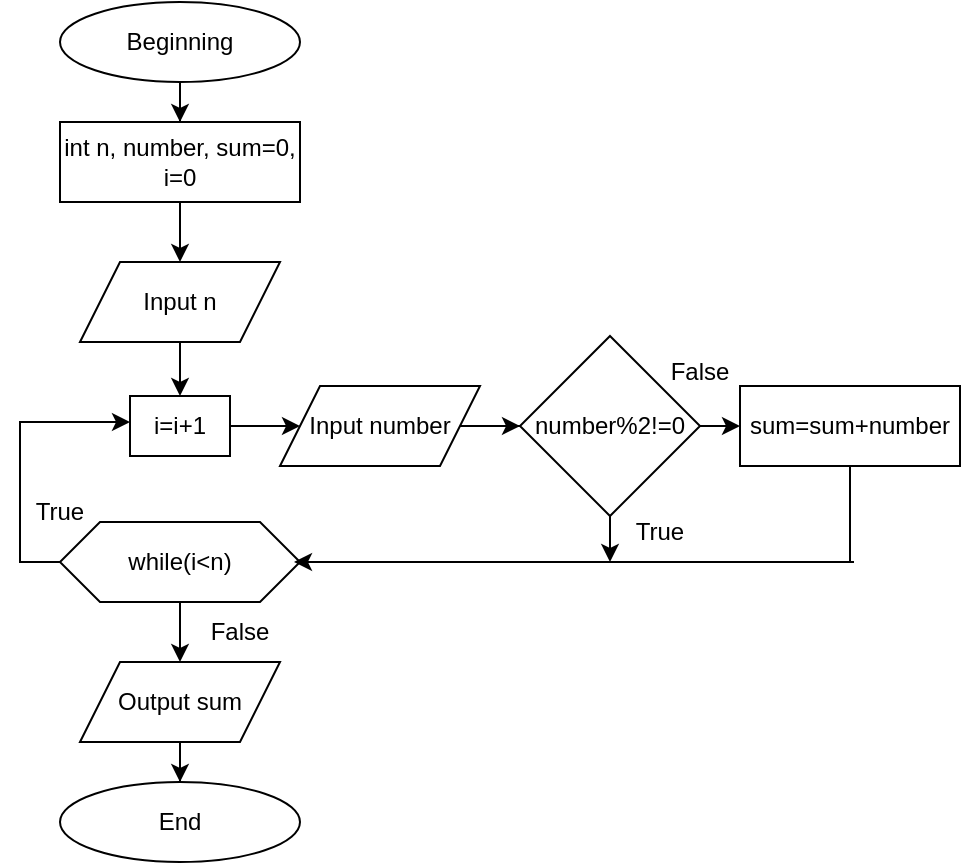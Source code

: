 <mxfile version="22.1.8" type="github">
  <diagram name="Страница — 1" id="Ipm3lWXLyAhJRRHfVkjc">
    <mxGraphModel dx="1050" dy="565" grid="1" gridSize="10" guides="1" tooltips="1" connect="1" arrows="1" fold="1" page="1" pageScale="1" pageWidth="827" pageHeight="1169" math="0" shadow="0">
      <root>
        <mxCell id="0" />
        <mxCell id="1" parent="0" />
        <mxCell id="dkb06LC9kJ7bP2gEYbqL-3" value="" style="edgeStyle=orthogonalEdgeStyle;rounded=0;orthogonalLoop=1;jettySize=auto;html=1;" parent="1" source="dkb06LC9kJ7bP2gEYbqL-1" target="dkb06LC9kJ7bP2gEYbqL-2" edge="1">
          <mxGeometry relative="1" as="geometry" />
        </mxCell>
        <mxCell id="dkb06LC9kJ7bP2gEYbqL-1" value="Beginning" style="ellipse;whiteSpace=wrap;html=1;" parent="1" vertex="1">
          <mxGeometry x="350" y="40" width="120" height="40" as="geometry" />
        </mxCell>
        <mxCell id="dkb06LC9kJ7bP2gEYbqL-5" value="" style="edgeStyle=orthogonalEdgeStyle;rounded=0;orthogonalLoop=1;jettySize=auto;html=1;" parent="1" source="dkb06LC9kJ7bP2gEYbqL-2" target="dkb06LC9kJ7bP2gEYbqL-4" edge="1">
          <mxGeometry relative="1" as="geometry" />
        </mxCell>
        <mxCell id="dkb06LC9kJ7bP2gEYbqL-2" value="int n, number, sum=0, i=0" style="rounded=0;whiteSpace=wrap;html=1;" parent="1" vertex="1">
          <mxGeometry x="350" y="100" width="120" height="40" as="geometry" />
        </mxCell>
        <mxCell id="UDi1VYqtjq6vkM6t31ps-3" value="" style="edgeStyle=orthogonalEdgeStyle;rounded=0;orthogonalLoop=1;jettySize=auto;html=1;" edge="1" parent="1" source="dkb06LC9kJ7bP2gEYbqL-4" target="UDi1VYqtjq6vkM6t31ps-1">
          <mxGeometry relative="1" as="geometry" />
        </mxCell>
        <mxCell id="dkb06LC9kJ7bP2gEYbqL-4" value="Input n" style="shape=parallelogram;perimeter=parallelogramPerimeter;whiteSpace=wrap;html=1;fixedSize=1;" parent="1" vertex="1">
          <mxGeometry x="360" y="170" width="100" height="40" as="geometry" />
        </mxCell>
        <mxCell id="dkb06LC9kJ7bP2gEYbqL-6" value="while(i&amp;lt;n)" style="shape=hexagon;perimeter=hexagonPerimeter2;whiteSpace=wrap;html=1;fixedSize=1;" parent="1" vertex="1">
          <mxGeometry x="350" y="300" width="120" height="40" as="geometry" />
        </mxCell>
        <mxCell id="UDi1VYqtjq6vkM6t31ps-5" value="" style="edgeStyle=orthogonalEdgeStyle;rounded=0;orthogonalLoop=1;jettySize=auto;html=1;" edge="1" parent="1" source="dkb06LC9kJ7bP2gEYbqL-8" target="UDi1VYqtjq6vkM6t31ps-2">
          <mxGeometry relative="1" as="geometry" />
        </mxCell>
        <mxCell id="dkb06LC9kJ7bP2gEYbqL-8" value="Input number" style="shape=parallelogram;perimeter=parallelogramPerimeter;whiteSpace=wrap;html=1;fixedSize=1;" parent="1" vertex="1">
          <mxGeometry x="460" y="232" width="100" height="40" as="geometry" />
        </mxCell>
        <mxCell id="dkb06LC9kJ7bP2gEYbqL-14" value="" style="endArrow=classic;html=1;rounded=0;exitX=1;exitY=0.5;exitDx=0;exitDy=0;entryX=0;entryY=0.5;entryDx=0;entryDy=0;" parent="1" source="UDi1VYqtjq6vkM6t31ps-2" edge="1" target="UDi1VYqtjq6vkM6t31ps-7">
          <mxGeometry width="50" height="50" relative="1" as="geometry">
            <mxPoint x="390" y="411" as="sourcePoint" />
            <mxPoint x="690" y="255" as="targetPoint" />
          </mxGeometry>
        </mxCell>
        <mxCell id="dkb06LC9kJ7bP2gEYbqL-15" value="" style="endArrow=classic;html=1;rounded=0;entryX=1;entryY=0.5;entryDx=0;entryDy=0;" parent="1" edge="1">
          <mxGeometry width="50" height="50" relative="1" as="geometry">
            <mxPoint x="747" y="320" as="sourcePoint" />
            <mxPoint x="467" y="320" as="targetPoint" />
          </mxGeometry>
        </mxCell>
        <mxCell id="dkb06LC9kJ7bP2gEYbqL-16" value="" style="endArrow=classic;html=1;rounded=0;exitX=0.5;exitY=1;exitDx=0;exitDy=0;" parent="1" source="UDi1VYqtjq6vkM6t31ps-2" edge="1">
          <mxGeometry width="50" height="50" relative="1" as="geometry">
            <mxPoint x="395" y="411" as="sourcePoint" />
            <mxPoint x="625" y="320" as="targetPoint" />
          </mxGeometry>
        </mxCell>
        <mxCell id="dkb06LC9kJ7bP2gEYbqL-19" value="" style="edgeStyle=orthogonalEdgeStyle;rounded=0;orthogonalLoop=1;jettySize=auto;html=1;" parent="1" source="dkb06LC9kJ7bP2gEYbqL-17" target="dkb06LC9kJ7bP2gEYbqL-18" edge="1">
          <mxGeometry relative="1" as="geometry" />
        </mxCell>
        <mxCell id="dkb06LC9kJ7bP2gEYbqL-17" value="Output sum" style="shape=parallelogram;perimeter=parallelogramPerimeter;whiteSpace=wrap;html=1;fixedSize=1;" parent="1" vertex="1">
          <mxGeometry x="360" y="370" width="100" height="40" as="geometry" />
        </mxCell>
        <mxCell id="dkb06LC9kJ7bP2gEYbqL-18" value="End" style="ellipse;whiteSpace=wrap;html=1;" parent="1" vertex="1">
          <mxGeometry x="350" y="430" width="120" height="40" as="geometry" />
        </mxCell>
        <mxCell id="dkb06LC9kJ7bP2gEYbqL-23" value="" style="endArrow=classic;html=1;rounded=0;entryX=0.5;entryY=0;entryDx=0;entryDy=0;exitX=0.5;exitY=1;exitDx=0;exitDy=0;" parent="1" target="dkb06LC9kJ7bP2gEYbqL-17" edge="1" source="dkb06LC9kJ7bP2gEYbqL-6">
          <mxGeometry width="50" height="50" relative="1" as="geometry">
            <mxPoint x="410" y="471" as="sourcePoint" />
            <mxPoint x="440" y="301" as="targetPoint" />
          </mxGeometry>
        </mxCell>
        <mxCell id="dkb06LC9kJ7bP2gEYbqL-24" value="True" style="text;html=1;strokeColor=none;fillColor=none;align=center;verticalAlign=middle;whiteSpace=wrap;rounded=0;" parent="1" vertex="1">
          <mxGeometry x="320" y="280" width="60" height="30" as="geometry" />
        </mxCell>
        <mxCell id="dkb06LC9kJ7bP2gEYbqL-26" value="False" style="text;html=1;strokeColor=none;fillColor=none;align=center;verticalAlign=middle;whiteSpace=wrap;rounded=0;" parent="1" vertex="1">
          <mxGeometry x="410" y="340" width="60" height="30" as="geometry" />
        </mxCell>
        <mxCell id="UDi1VYqtjq6vkM6t31ps-4" value="" style="edgeStyle=orthogonalEdgeStyle;rounded=0;orthogonalLoop=1;jettySize=auto;html=1;" edge="1" parent="1" source="UDi1VYqtjq6vkM6t31ps-1" target="dkb06LC9kJ7bP2gEYbqL-8">
          <mxGeometry relative="1" as="geometry" />
        </mxCell>
        <mxCell id="UDi1VYqtjq6vkM6t31ps-1" value="i=i+1" style="rounded=0;whiteSpace=wrap;html=1;" vertex="1" parent="1">
          <mxGeometry x="385" y="237" width="50" height="30" as="geometry" />
        </mxCell>
        <mxCell id="UDi1VYqtjq6vkM6t31ps-2" value="number%2!=0" style="rhombus;whiteSpace=wrap;html=1;" vertex="1" parent="1">
          <mxGeometry x="580" y="207" width="90" height="90" as="geometry" />
        </mxCell>
        <mxCell id="UDi1VYqtjq6vkM6t31ps-7" value="sum=sum+number" style="rounded=0;whiteSpace=wrap;html=1;" vertex="1" parent="1">
          <mxGeometry x="690" y="232" width="110" height="40" as="geometry" />
        </mxCell>
        <mxCell id="UDi1VYqtjq6vkM6t31ps-8" value="" style="endArrow=none;html=1;rounded=0;entryX=0.5;entryY=1;entryDx=0;entryDy=0;" edge="1" parent="1" target="UDi1VYqtjq6vkM6t31ps-7">
          <mxGeometry width="50" height="50" relative="1" as="geometry">
            <mxPoint x="745" y="320" as="sourcePoint" />
            <mxPoint x="320" y="361" as="targetPoint" />
          </mxGeometry>
        </mxCell>
        <mxCell id="UDi1VYqtjq6vkM6t31ps-9" value="" style="endArrow=classic;html=1;rounded=0;edgeStyle=orthogonalEdgeStyle;entryX=0;entryY=0.5;entryDx=0;entryDy=0;" edge="1" parent="1">
          <mxGeometry width="50" height="50" relative="1" as="geometry">
            <mxPoint x="340" y="250" as="sourcePoint" />
            <mxPoint x="385" y="250" as="targetPoint" />
          </mxGeometry>
        </mxCell>
        <mxCell id="UDi1VYqtjq6vkM6t31ps-10" value="" style="endArrow=none;html=1;rounded=0;edgeStyle=orthogonalEdgeStyle;entryX=0;entryY=0.5;entryDx=0;entryDy=0;" edge="1" parent="1" target="dkb06LC9kJ7bP2gEYbqL-6">
          <mxGeometry width="50" height="50" relative="1" as="geometry">
            <mxPoint x="340" y="250" as="sourcePoint" />
            <mxPoint x="340" y="320" as="targetPoint" />
            <Array as="points">
              <mxPoint x="330" y="250" />
              <mxPoint x="330" y="320" />
            </Array>
          </mxGeometry>
        </mxCell>
        <mxCell id="UDi1VYqtjq6vkM6t31ps-12" value="True" style="text;html=1;strokeColor=none;fillColor=none;align=center;verticalAlign=middle;whiteSpace=wrap;rounded=0;" vertex="1" parent="1">
          <mxGeometry x="620" y="290" width="60" height="30" as="geometry" />
        </mxCell>
        <mxCell id="UDi1VYqtjq6vkM6t31ps-13" value="False" style="text;html=1;strokeColor=none;fillColor=none;align=center;verticalAlign=middle;whiteSpace=wrap;rounded=0;" vertex="1" parent="1">
          <mxGeometry x="640" y="210" width="60" height="30" as="geometry" />
        </mxCell>
      </root>
    </mxGraphModel>
  </diagram>
</mxfile>
